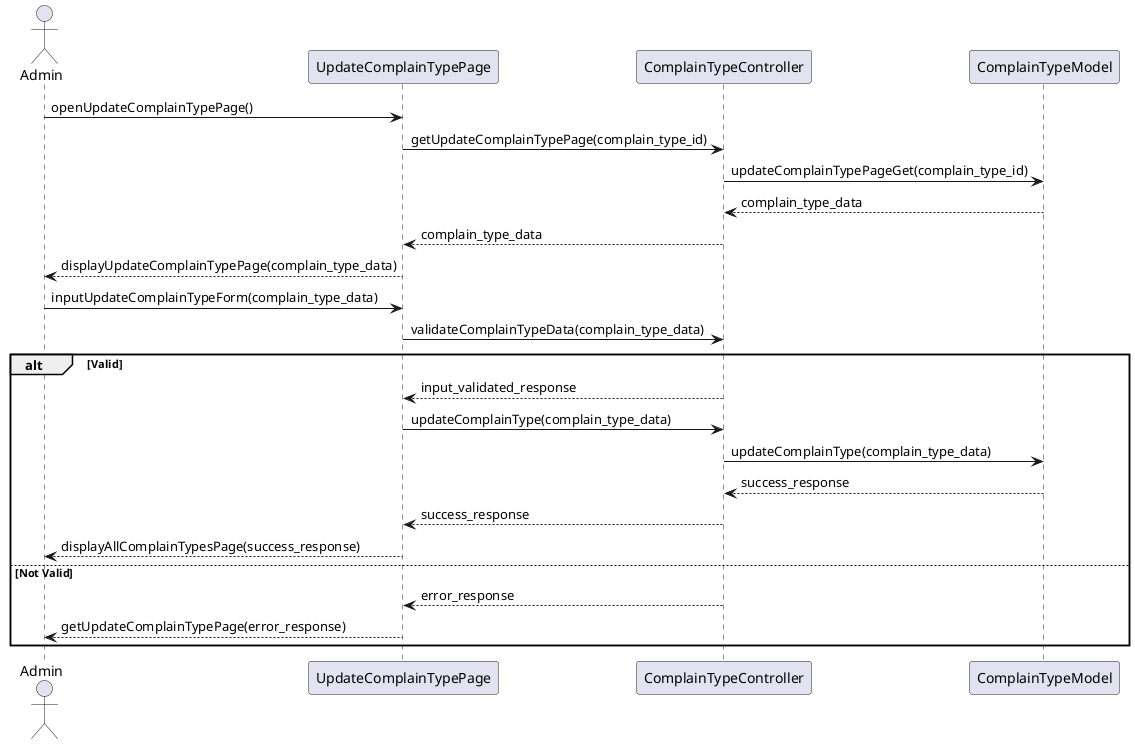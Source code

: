@startuml
actor Admin as act
participant UpdateComplainTypePage as view
participant ComplainTypeController as ctrl
participant ComplainTypeModel as model

act -> view : openUpdateComplainTypePage()
view -> ctrl : getUpdateComplainTypePage(complain_type_id)
ctrl -> model : updateComplainTypePageGet(complain_type_id)
model --> ctrl : complain_type_data
ctrl --> view : complain_type_data
view --> act : displayUpdateComplainTypePage(complain_type_data)

    act->view : inputUpdateComplainTypeForm(complain_type_data)
    view->ctrl : validateComplainTypeData(complain_type_data)
        alt Valid
        ctrl-->view:input_validated_response
        view->ctrl: updateComplainType(complain_type_data)
        ctrl->model: updateComplainType(complain_type_data)
        model --> ctrl: success_response
        ctrl --> view: success_response
        view-->act: displayAllComplainTypesPage(success_response)
        else Not Valid
        ctrl --> view: error_response
        view-->act: getUpdateComplainTypePage(error_response)
        end


@enduml
